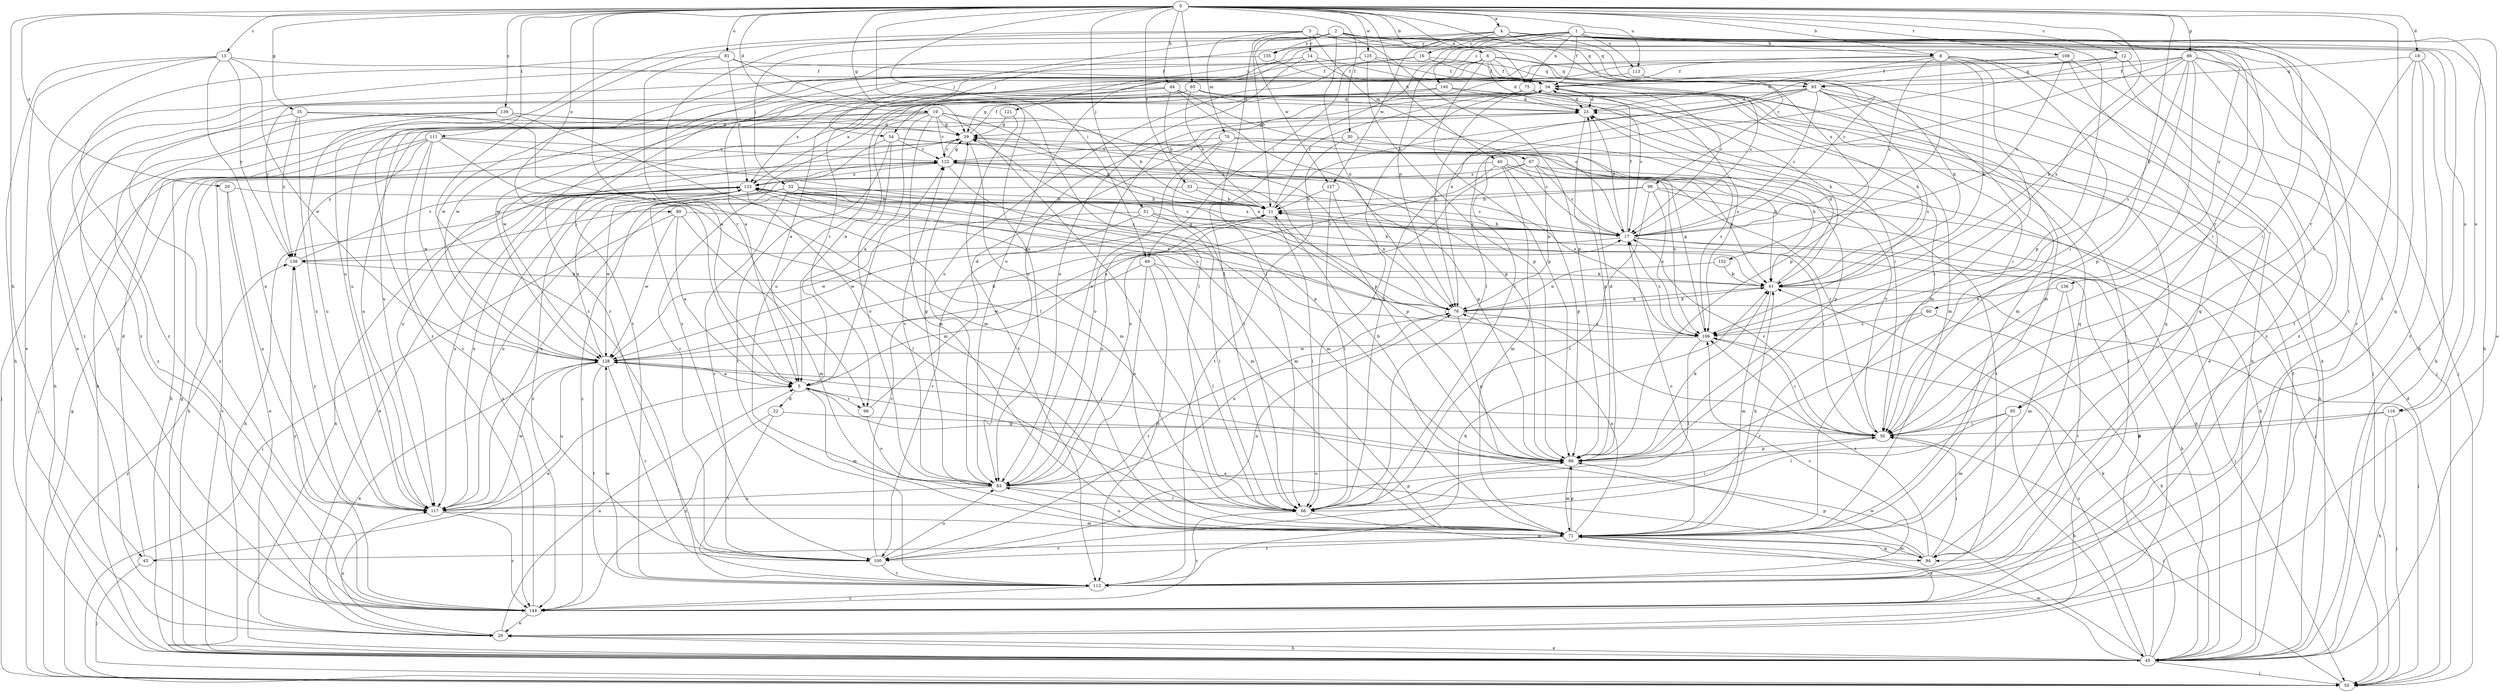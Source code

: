 strict digraph  {
0;
1;
2;
3;
4;
5;
6;
8;
11;
12;
13;
14;
16;
17;
18;
19;
20;
22;
23;
29;
30;
33;
34;
35;
39;
40;
43;
44;
45;
49;
50;
51;
52;
54;
55;
60;
61;
65;
66;
67;
70;
71;
75;
76;
80;
81;
83;
86;
88;
93;
94;
95;
98;
99;
100;
106;
108;
111;
112;
113;
116;
117;
121;
122;
125;
127;
128;
132;
133;
135;
136;
138;
139;
140;
144;
0 -> 4  [label=a];
0 -> 5  [label=a];
0 -> 6  [label=b];
0 -> 8  [label=b];
0 -> 12  [label=c];
0 -> 13  [label=c];
0 -> 18  [label=d];
0 -> 19  [label=d];
0 -> 20  [label=d];
0 -> 30  [label=f];
0 -> 33  [label=f];
0 -> 35  [label=g];
0 -> 39  [label=g];
0 -> 40  [label=h];
0 -> 43  [label=h];
0 -> 44  [label=h];
0 -> 49  [label=i];
0 -> 51  [label=j];
0 -> 60  [label=k];
0 -> 65  [label=l];
0 -> 75  [label=n];
0 -> 80  [label=o];
0 -> 81  [label=o];
0 -> 83  [label=o];
0 -> 86  [label=p];
0 -> 106  [label=s];
0 -> 108  [label=t];
0 -> 111  [label=t];
0 -> 112  [label=t];
0 -> 113  [label=u];
0 -> 125  [label=w];
0 -> 132  [label=x];
0 -> 139  [label=z];
1 -> 8  [label=b];
1 -> 29  [label=e];
1 -> 34  [label=f];
1 -> 49  [label=i];
1 -> 50  [label=i];
1 -> 66  [label=l];
1 -> 75  [label=n];
1 -> 76  [label=n];
1 -> 83  [label=o];
1 -> 88  [label=p];
1 -> 95  [label=r];
1 -> 113  [label=u];
1 -> 116  [label=u];
1 -> 121  [label=v];
1 -> 135  [label=y];
1 -> 140  [label=z];
1 -> 144  [label=z];
2 -> 11  [label=b];
2 -> 45  [label=h];
2 -> 52  [label=j];
2 -> 54  [label=j];
2 -> 76  [label=n];
2 -> 88  [label=p];
2 -> 93  [label=q];
2 -> 95  [label=r];
2 -> 98  [label=r];
2 -> 127  [label=w];
2 -> 135  [label=y];
3 -> 14  [label=c];
3 -> 66  [label=l];
3 -> 67  [label=m];
3 -> 70  [label=m];
3 -> 99  [label=r];
3 -> 112  [label=t];
3 -> 116  [label=u];
3 -> 117  [label=u];
3 -> 136  [label=y];
4 -> 16  [label=c];
4 -> 17  [label=c];
4 -> 45  [label=h];
4 -> 50  [label=i];
4 -> 54  [label=j];
4 -> 93  [label=q];
4 -> 112  [label=t];
4 -> 127  [label=w];
5 -> 22  [label=d];
5 -> 71  [label=m];
5 -> 88  [label=p];
5 -> 99  [label=r];
5 -> 122  [label=v];
6 -> 17  [label=c];
6 -> 23  [label=d];
6 -> 34  [label=f];
6 -> 61  [label=k];
6 -> 88  [label=p];
6 -> 93  [label=q];
6 -> 99  [label=r];
6 -> 100  [label=r];
6 -> 128  [label=w];
8 -> 17  [label=c];
8 -> 23  [label=d];
8 -> 34  [label=f];
8 -> 45  [label=h];
8 -> 50  [label=i];
8 -> 61  [label=k];
8 -> 71  [label=m];
8 -> 88  [label=p];
8 -> 112  [label=t];
11 -> 17  [label=c];
11 -> 34  [label=f];
11 -> 39  [label=g];
11 -> 66  [label=l];
11 -> 83  [label=o];
11 -> 128  [label=w];
12 -> 55  [label=j];
12 -> 66  [label=l];
12 -> 76  [label=n];
12 -> 93  [label=q];
12 -> 144  [label=z];
13 -> 29  [label=e];
13 -> 34  [label=f];
13 -> 45  [label=h];
13 -> 117  [label=u];
13 -> 128  [label=w];
13 -> 138  [label=y];
13 -> 144  [label=z];
14 -> 5  [label=a];
14 -> 34  [label=f];
14 -> 71  [label=m];
14 -> 83  [label=o];
16 -> 34  [label=f];
16 -> 83  [label=o];
16 -> 93  [label=q];
16 -> 128  [label=w];
17 -> 11  [label=b];
17 -> 23  [label=d];
17 -> 34  [label=f];
17 -> 45  [label=h];
17 -> 55  [label=j];
17 -> 133  [label=x];
17 -> 138  [label=y];
18 -> 45  [label=h];
18 -> 50  [label=i];
18 -> 93  [label=q];
18 -> 94  [label=q];
18 -> 144  [label=z];
19 -> 5  [label=a];
19 -> 11  [label=b];
19 -> 39  [label=g];
19 -> 45  [label=h];
19 -> 55  [label=j];
19 -> 66  [label=l];
19 -> 71  [label=m];
19 -> 76  [label=n];
19 -> 117  [label=u];
19 -> 122  [label=v];
20 -> 11  [label=b];
20 -> 29  [label=e];
20 -> 117  [label=u];
22 -> 50  [label=i];
22 -> 112  [label=t];
22 -> 144  [label=z];
23 -> 39  [label=g];
23 -> 50  [label=i];
23 -> 88  [label=p];
29 -> 5  [label=a];
29 -> 34  [label=f];
29 -> 45  [label=h];
29 -> 117  [label=u];
30 -> 88  [label=p];
30 -> 106  [label=s];
30 -> 112  [label=t];
30 -> 122  [label=v];
33 -> 11  [label=b];
33 -> 17  [label=c];
33 -> 117  [label=u];
34 -> 23  [label=d];
34 -> 50  [label=i];
34 -> 61  [label=k];
34 -> 76  [label=n];
34 -> 83  [label=o];
34 -> 94  [label=q];
34 -> 138  [label=y];
35 -> 39  [label=g];
35 -> 71  [label=m];
35 -> 117  [label=u];
35 -> 138  [label=y];
35 -> 144  [label=z];
39 -> 34  [label=f];
39 -> 71  [label=m];
39 -> 117  [label=u];
39 -> 122  [label=v];
40 -> 61  [label=k];
40 -> 71  [label=m];
40 -> 83  [label=o];
40 -> 88  [label=p];
40 -> 106  [label=s];
40 -> 133  [label=x];
43 -> 5  [label=a];
43 -> 23  [label=d];
43 -> 55  [label=j];
44 -> 5  [label=a];
44 -> 11  [label=b];
44 -> 17  [label=c];
44 -> 23  [label=d];
44 -> 88  [label=p];
44 -> 133  [label=x];
44 -> 144  [label=z];
45 -> 11  [label=b];
45 -> 29  [label=e];
45 -> 34  [label=f];
45 -> 39  [label=g];
45 -> 55  [label=j];
45 -> 61  [label=k];
45 -> 71  [label=m];
45 -> 106  [label=s];
45 -> 122  [label=v];
45 -> 128  [label=w];
45 -> 133  [label=x];
49 -> 61  [label=k];
49 -> 66  [label=l];
49 -> 83  [label=o];
49 -> 112  [label=t];
49 -> 128  [label=w];
50 -> 17  [label=c];
50 -> 88  [label=p];
50 -> 122  [label=v];
51 -> 17  [label=c];
51 -> 50  [label=i];
51 -> 66  [label=l];
51 -> 100  [label=r];
51 -> 128  [label=w];
52 -> 11  [label=b];
52 -> 61  [label=k];
52 -> 71  [label=m];
52 -> 100  [label=r];
52 -> 117  [label=u];
52 -> 144  [label=z];
54 -> 17  [label=c];
54 -> 61  [label=k];
54 -> 83  [label=o];
54 -> 100  [label=r];
54 -> 112  [label=t];
54 -> 122  [label=v];
55 -> 23  [label=d];
55 -> 39  [label=g];
55 -> 50  [label=i];
55 -> 138  [label=y];
60 -> 45  [label=h];
60 -> 100  [label=r];
60 -> 106  [label=s];
61 -> 23  [label=d];
61 -> 55  [label=j];
61 -> 71  [label=m];
61 -> 76  [label=n];
65 -> 11  [label=b];
65 -> 23  [label=d];
65 -> 50  [label=i];
65 -> 83  [label=o];
65 -> 128  [label=w];
66 -> 50  [label=i];
66 -> 94  [label=q];
66 -> 144  [label=z];
67 -> 5  [label=a];
67 -> 17  [label=c];
67 -> 45  [label=h];
67 -> 76  [label=n];
67 -> 112  [label=t];
67 -> 133  [label=x];
70 -> 45  [label=h];
70 -> 61  [label=k];
70 -> 66  [label=l];
70 -> 83  [label=o];
70 -> 122  [label=v];
71 -> 17  [label=c];
71 -> 61  [label=k];
71 -> 76  [label=n];
71 -> 83  [label=o];
71 -> 88  [label=p];
71 -> 94  [label=q];
71 -> 100  [label=r];
71 -> 144  [label=z];
71 -> 43  [label=v];
75 -> 23  [label=d];
75 -> 66  [label=l];
75 -> 71  [label=m];
75 -> 100  [label=r];
75 -> 106  [label=s];
76 -> 39  [label=g];
76 -> 61  [label=k];
76 -> 88  [label=p];
76 -> 100  [label=r];
76 -> 106  [label=s];
76 -> 133  [label=x];
80 -> 5  [label=a];
80 -> 17  [label=c];
80 -> 55  [label=j];
80 -> 71  [label=m];
80 -> 128  [label=w];
81 -> 5  [label=a];
81 -> 34  [label=f];
81 -> 66  [label=l];
81 -> 133  [label=x];
81 -> 144  [label=z];
83 -> 39  [label=g];
83 -> 66  [label=l];
83 -> 76  [label=n];
83 -> 117  [label=u];
83 -> 122  [label=v];
86 -> 34  [label=f];
86 -> 50  [label=i];
86 -> 55  [label=j];
86 -> 61  [label=k];
86 -> 66  [label=l];
86 -> 88  [label=p];
86 -> 106  [label=s];
86 -> 112  [label=t];
86 -> 117  [label=u];
86 -> 144  [label=z];
88 -> 11  [label=b];
88 -> 23  [label=d];
88 -> 39  [label=g];
88 -> 61  [label=k];
88 -> 71  [label=m];
88 -> 83  [label=o];
93 -> 5  [label=a];
93 -> 11  [label=b];
93 -> 17  [label=c];
93 -> 23  [label=d];
93 -> 29  [label=e];
93 -> 66  [label=l];
93 -> 71  [label=m];
93 -> 94  [label=q];
93 -> 106  [label=s];
94 -> 5  [label=a];
94 -> 50  [label=i];
94 -> 71  [label=m];
94 -> 88  [label=p];
94 -> 106  [label=s];
95 -> 45  [label=h];
95 -> 50  [label=i];
95 -> 66  [label=l];
95 -> 71  [label=m];
98 -> 11  [label=b];
98 -> 45  [label=h];
98 -> 55  [label=j];
98 -> 66  [label=l];
98 -> 106  [label=s];
98 -> 138  [label=y];
99 -> 23  [label=d];
99 -> 83  [label=o];
100 -> 17  [label=c];
100 -> 76  [label=n];
100 -> 83  [label=o];
100 -> 112  [label=t];
106 -> 17  [label=c];
106 -> 39  [label=g];
106 -> 50  [label=i];
106 -> 66  [label=l];
106 -> 128  [label=w];
106 -> 133  [label=x];
108 -> 17  [label=c];
108 -> 34  [label=f];
108 -> 55  [label=j];
108 -> 94  [label=q];
108 -> 128  [label=w];
111 -> 45  [label=h];
111 -> 55  [label=j];
111 -> 71  [label=m];
111 -> 88  [label=p];
111 -> 100  [label=r];
111 -> 122  [label=v];
111 -> 128  [label=w];
111 -> 138  [label=y];
112 -> 61  [label=k];
112 -> 106  [label=s];
112 -> 128  [label=w];
112 -> 144  [label=z];
113 -> 45  [label=h];
113 -> 83  [label=o];
116 -> 45  [label=h];
116 -> 50  [label=i];
116 -> 55  [label=j];
116 -> 88  [label=p];
117 -> 71  [label=m];
117 -> 88  [label=p];
117 -> 128  [label=w];
117 -> 133  [label=x];
117 -> 138  [label=y];
117 -> 144  [label=z];
121 -> 39  [label=g];
121 -> 112  [label=t];
122 -> 39  [label=g];
122 -> 45  [label=h];
122 -> 50  [label=i];
122 -> 71  [label=m];
122 -> 88  [label=p];
122 -> 106  [label=s];
122 -> 133  [label=x];
125 -> 17  [label=c];
125 -> 29  [label=e];
125 -> 34  [label=f];
125 -> 88  [label=p];
125 -> 144  [label=z];
127 -> 11  [label=b];
127 -> 66  [label=l];
127 -> 76  [label=n];
128 -> 5  [label=a];
128 -> 11  [label=b];
128 -> 29  [label=e];
128 -> 50  [label=i];
128 -> 100  [label=r];
128 -> 112  [label=t];
128 -> 117  [label=u];
128 -> 133  [label=x];
132 -> 61  [label=k];
132 -> 76  [label=n];
133 -> 11  [label=b];
133 -> 17  [label=c];
133 -> 29  [label=e];
133 -> 45  [label=h];
133 -> 50  [label=i];
133 -> 66  [label=l];
133 -> 71  [label=m];
133 -> 117  [label=u];
133 -> 128  [label=w];
133 -> 144  [label=z];
135 -> 34  [label=f];
135 -> 144  [label=z];
136 -> 71  [label=m];
136 -> 76  [label=n];
136 -> 112  [label=t];
138 -> 61  [label=k];
138 -> 122  [label=v];
139 -> 39  [label=g];
139 -> 45  [label=h];
139 -> 66  [label=l];
139 -> 88  [label=p];
139 -> 117  [label=u];
139 -> 144  [label=z];
140 -> 17  [label=c];
140 -> 23  [label=d];
140 -> 39  [label=g];
140 -> 61  [label=k];
140 -> 117  [label=u];
140 -> 133  [label=x];
144 -> 29  [label=e];
144 -> 133  [label=x];
144 -> 138  [label=y];
}
